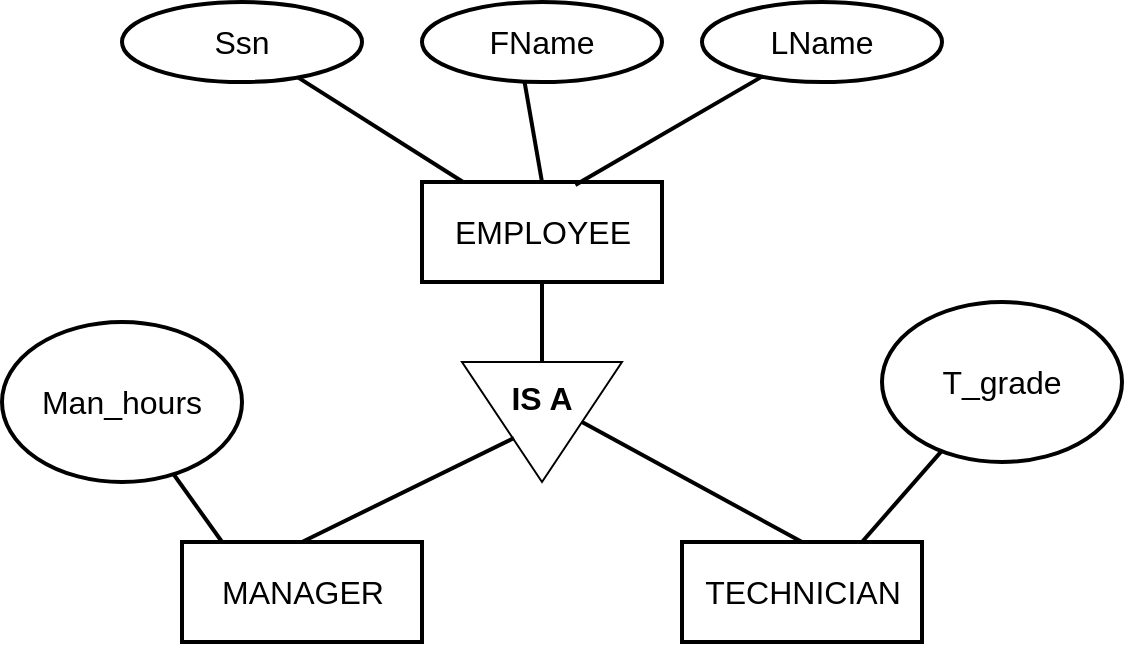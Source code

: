<mxfile version="12.2.2" type="device" pages="1"><diagram id="xQ2Ufq9PnqMFeNz4wZim" name="Page-1"><mxGraphModel dx="932" dy="590" grid="1" gridSize="10" guides="1" tooltips="1" connect="1" arrows="1" fold="1" page="1" pageScale="1" pageWidth="827" pageHeight="1169" math="0" shadow="0"><root><mxCell id="0"/><mxCell id="1" parent="0"/><mxCell id="yVpLkVPkTYECUh8DkX4--50" value="EMPLOYEE" style="html=1;fillColor=none;fontSize=16;strokeWidth=2;" parent="1" vertex="1"><mxGeometry x="260" y="200" width="120" height="50" as="geometry"/></mxCell><mxCell id="yVpLkVPkTYECUh8DkX4--53" value="" style="endArrow=none;html=1;endFill=0;strokeWidth=2;exitX=0;exitY=0.5;exitDx=0;exitDy=0;" parent="1" source="dRLIBQnAZ-u6R0vZBYzo-2" target="yVpLkVPkTYECUh8DkX4--50" edge="1"><mxGeometry width="50" height="50" relative="1" as="geometry"><mxPoint x="380" y="190" as="sourcePoint"/><mxPoint x="286" y="200" as="targetPoint"/></mxGeometry></mxCell><mxCell id="EjpCjhPaOvOUeDA_U7KI-3" value="Ssn" style="ellipse;whiteSpace=wrap;html=1;strokeWidth=2;fillColor=none;fontSize=16;fontStyle=0" parent="1" vertex="1"><mxGeometry x="110" y="110" width="120" height="40" as="geometry"/></mxCell><mxCell id="EjpCjhPaOvOUeDA_U7KI-4" value="" style="endArrow=none;html=1;strokeWidth=2;fontSize=16;" parent="1" source="yVpLkVPkTYECUh8DkX4--50" target="EjpCjhPaOvOUeDA_U7KI-3" edge="1"><mxGeometry width="50" height="50" relative="1" as="geometry"><mxPoint x="60" y="310" as="sourcePoint"/><mxPoint x="110" y="260" as="targetPoint"/></mxGeometry></mxCell><mxCell id="dRLIBQnAZ-u6R0vZBYzo-2" value="IS A" style="triangle;whiteSpace=wrap;html=1;direction=south;fontStyle=1;fontSize=16;spacingBottom=24;" parent="1" vertex="1"><mxGeometry x="280" y="290" width="80" height="60" as="geometry"/></mxCell><mxCell id="dRLIBQnAZ-u6R0vZBYzo-4" value="MANAGER" style="html=1;fillColor=none;fontSize=16;strokeWidth=2;" parent="1" vertex="1"><mxGeometry x="140" y="380" width="120" height="50" as="geometry"/></mxCell><mxCell id="dRLIBQnAZ-u6R0vZBYzo-5" value="" style="endArrow=none;html=1;endFill=0;strokeWidth=2;exitX=0.5;exitY=0;exitDx=0;exitDy=0;entryX=0.633;entryY=0.675;entryDx=0;entryDy=0;entryPerimeter=0;" parent="1" source="dRLIBQnAZ-u6R0vZBYzo-4" target="dRLIBQnAZ-u6R0vZBYzo-2" edge="1"><mxGeometry width="50" height="50" relative="1" as="geometry"><mxPoint x="200" y="470" as="sourcePoint"/><mxPoint x="166" y="380" as="targetPoint"/></mxGeometry></mxCell><mxCell id="dRLIBQnAZ-u6R0vZBYzo-6" value="TECHNICIAN" style="html=1;fillColor=none;fontSize=16;strokeWidth=2;" parent="1" vertex="1"><mxGeometry x="390" y="380" width="120" height="50" as="geometry"/></mxCell><mxCell id="dRLIBQnAZ-u6R0vZBYzo-7" value="" style="endArrow=none;html=1;endFill=0;strokeWidth=2;exitX=0.5;exitY=0;exitDx=0;exitDy=0;entryX=0.5;entryY=0;entryDx=0;entryDy=0;" parent="1" source="dRLIBQnAZ-u6R0vZBYzo-6" target="dRLIBQnAZ-u6R0vZBYzo-2" edge="1"><mxGeometry width="50" height="50" relative="1" as="geometry"><mxPoint x="450" y="462" as="sourcePoint"/><mxPoint x="556" y="319.98" as="targetPoint"/></mxGeometry></mxCell><mxCell id="dRLIBQnAZ-u6R0vZBYzo-10" value="T_grade" style="ellipse;whiteSpace=wrap;html=1;strokeWidth=2;fillColor=none;fontSize=16;fontStyle=0" parent="1" vertex="1"><mxGeometry x="490" y="260" width="120" height="80" as="geometry"/></mxCell><mxCell id="dRLIBQnAZ-u6R0vZBYzo-11" value="" style="endArrow=none;html=1;strokeWidth=2;fontSize=16;exitX=0.75;exitY=0;exitDx=0;exitDy=0;" parent="1" source="dRLIBQnAZ-u6R0vZBYzo-6" target="dRLIBQnAZ-u6R0vZBYzo-10" edge="1"><mxGeometry width="50" height="50" relative="1" as="geometry"><mxPoint x="586" y="350" as="sourcePoint"/><mxPoint x="390" y="410" as="targetPoint"/></mxGeometry></mxCell><mxCell id="dRLIBQnAZ-u6R0vZBYzo-12" value="Man_hours" style="ellipse;whiteSpace=wrap;html=1;strokeWidth=2;fillColor=none;fontSize=16;fontStyle=0" parent="1" vertex="1"><mxGeometry x="50" y="270" width="120" height="80" as="geometry"/></mxCell><mxCell id="dRLIBQnAZ-u6R0vZBYzo-13" value="" style="endArrow=none;html=1;strokeWidth=2;fontSize=16;exitX=0.167;exitY=0;exitDx=0;exitDy=0;exitPerimeter=0;" parent="1" source="dRLIBQnAZ-u6R0vZBYzo-4" target="dRLIBQnAZ-u6R0vZBYzo-12" edge="1"><mxGeometry width="50" height="50" relative="1" as="geometry"><mxPoint x="155.714" y="380" as="sourcePoint"/><mxPoint x="-40" y="440" as="targetPoint"/></mxGeometry></mxCell><mxCell id="dRLIBQnAZ-u6R0vZBYzo-14" value="FName" style="ellipse;whiteSpace=wrap;html=1;strokeWidth=2;fillColor=none;fontSize=16;fontStyle=0" parent="1" vertex="1"><mxGeometry x="260" y="110" width="120" height="40" as="geometry"/></mxCell><mxCell id="dRLIBQnAZ-u6R0vZBYzo-15" value="" style="endArrow=none;html=1;strokeWidth=2;fontSize=16;entryX=0.426;entryY=0.976;entryDx=0;entryDy=0;entryPerimeter=0;exitX=0.5;exitY=0;exitDx=0;exitDy=0;" parent="1" source="yVpLkVPkTYECUh8DkX4--50" target="dRLIBQnAZ-u6R0vZBYzo-14" edge="1"><mxGeometry width="50" height="50" relative="1" as="geometry"><mxPoint x="290.555" y="210.0" as="sourcePoint"/><mxPoint x="208.014" y="157.686" as="targetPoint"/></mxGeometry></mxCell><mxCell id="dRLIBQnAZ-u6R0vZBYzo-16" value="LName" style="ellipse;whiteSpace=wrap;html=1;strokeWidth=2;fillColor=none;fontSize=16;fontStyle=0" parent="1" vertex="1"><mxGeometry x="400" y="110" width="120" height="40" as="geometry"/></mxCell><mxCell id="dRLIBQnAZ-u6R0vZBYzo-17" value="" style="endArrow=none;html=1;strokeWidth=2;fontSize=16;exitX=0.639;exitY=0.029;exitDx=0;exitDy=0;exitPerimeter=0;" parent="1" source="yVpLkVPkTYECUh8DkX4--50" target="dRLIBQnAZ-u6R0vZBYzo-16" edge="1"><mxGeometry width="50" height="50" relative="1" as="geometry"><mxPoint x="330" y="210.0" as="sourcePoint"/><mxPoint x="321.12" y="159.04" as="targetPoint"/></mxGeometry></mxCell></root></mxGraphModel></diagram></mxfile>